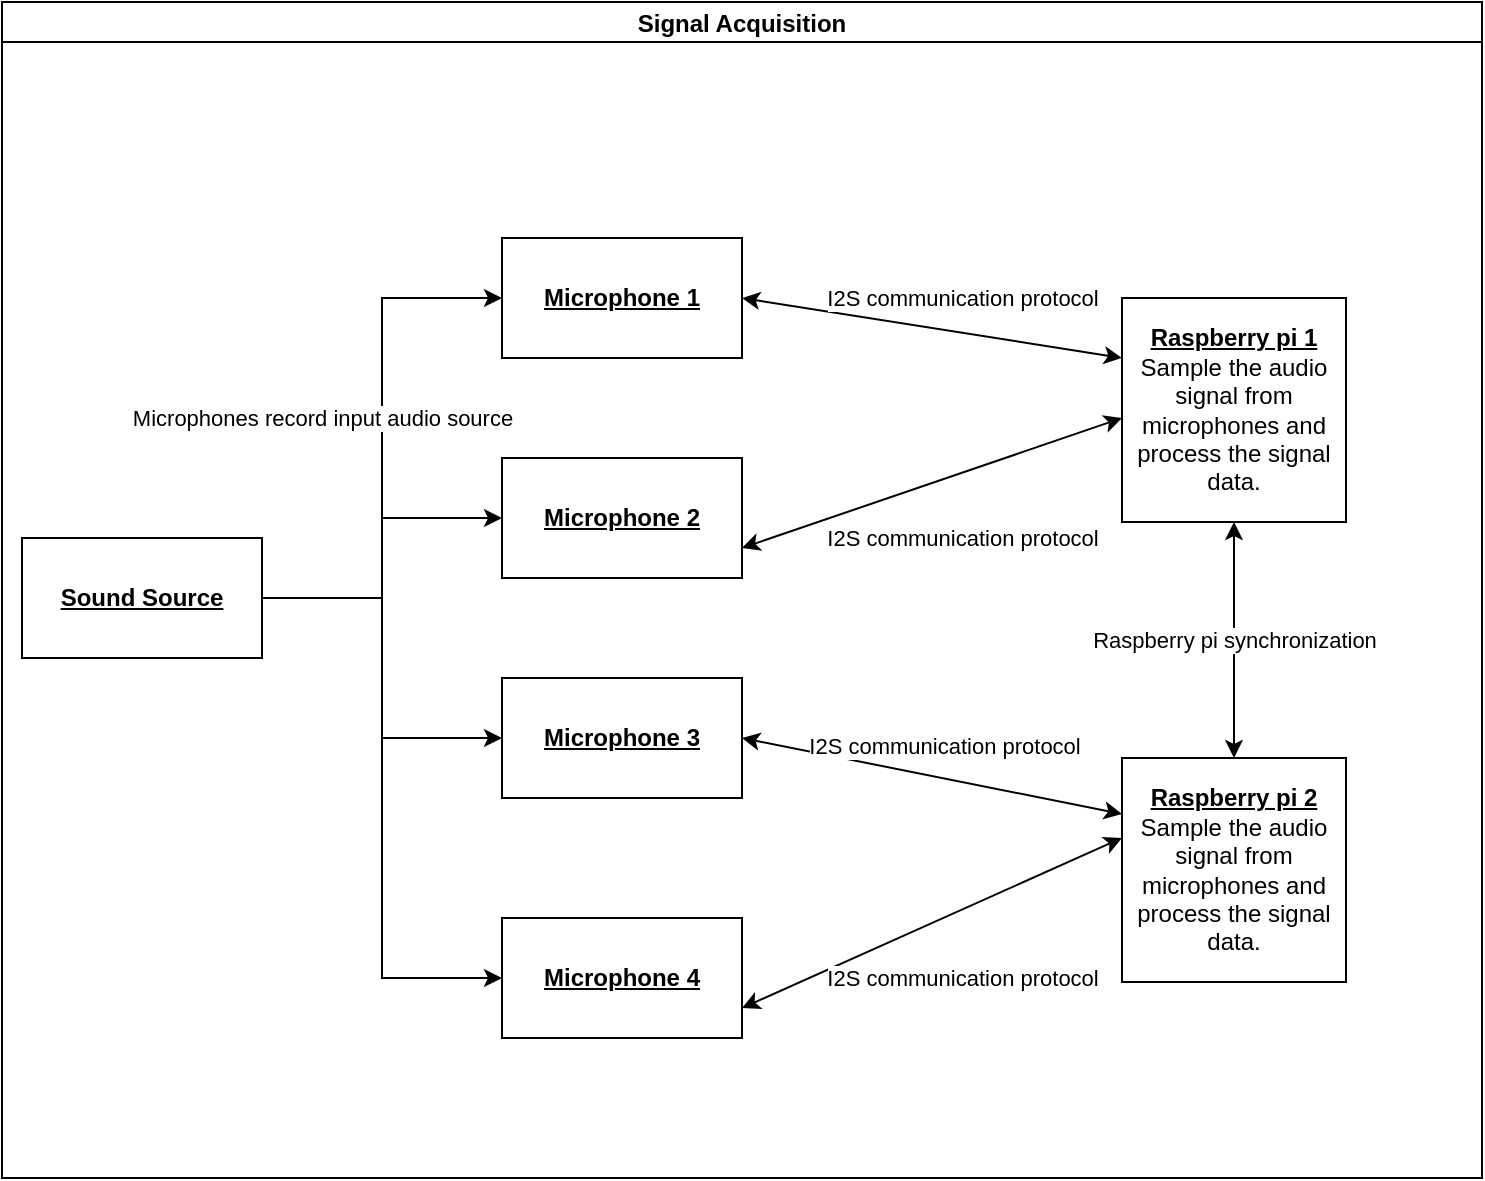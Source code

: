 <mxfile version="21.6.8" type="device">
  <diagram name="Page-1" id="5ZFrOvfBEXKitR5gyk5j">
    <mxGraphModel dx="1050" dy="566" grid="1" gridSize="10" guides="1" tooltips="1" connect="1" arrows="1" fold="1" page="1" pageScale="1" pageWidth="827" pageHeight="1169" math="0" shadow="0">
      <root>
        <mxCell id="0" />
        <mxCell id="1" parent="0" />
        <mxCell id="p9IVrrNGiZ01llipTuJL-26" value="Signal Acquisition" style="swimlane;startSize=20;horizontal=1;containerType=tree;newEdgeStyle={&quot;edgeStyle&quot;:&quot;elbowEdgeStyle&quot;,&quot;startArrow&quot;:&quot;none&quot;,&quot;endArrow&quot;:&quot;none&quot;};" vertex="1" parent="1">
          <mxGeometry x="60" y="162" width="740" height="588" as="geometry" />
        </mxCell>
        <mxCell id="p9IVrrNGiZ01llipTuJL-1" value="&lt;b&gt;&lt;u&gt;Microphone 1&lt;/u&gt;&lt;/b&gt;" style="rounded=0;whiteSpace=wrap;html=1;" vertex="1" parent="p9IVrrNGiZ01llipTuJL-26">
          <mxGeometry x="250" y="118" width="120" height="60" as="geometry" />
        </mxCell>
        <mxCell id="p9IVrrNGiZ01llipTuJL-2" value="&lt;b&gt;&lt;u&gt;Microphone 2&lt;/u&gt;&lt;/b&gt;" style="rounded=0;whiteSpace=wrap;html=1;" vertex="1" parent="p9IVrrNGiZ01llipTuJL-26">
          <mxGeometry x="250" y="228" width="120" height="60" as="geometry" />
        </mxCell>
        <mxCell id="p9IVrrNGiZ01llipTuJL-3" value="&lt;b&gt;&lt;u&gt;Microphone 4&lt;/u&gt;&lt;/b&gt;" style="rounded=0;whiteSpace=wrap;html=1;" vertex="1" parent="p9IVrrNGiZ01llipTuJL-26">
          <mxGeometry x="250" y="458" width="120" height="60" as="geometry" />
        </mxCell>
        <mxCell id="p9IVrrNGiZ01llipTuJL-4" value="&lt;b&gt;&lt;u&gt;Microphone 3&lt;/u&gt;&lt;/b&gt;" style="rounded=0;whiteSpace=wrap;html=1;" vertex="1" parent="p9IVrrNGiZ01llipTuJL-26">
          <mxGeometry x="250" y="338" width="120" height="60" as="geometry" />
        </mxCell>
        <mxCell id="p9IVrrNGiZ01llipTuJL-5" value="&lt;b&gt;&lt;u&gt;Raspberry pi 1&lt;/u&gt;&lt;/b&gt;&lt;br&gt;Sample the audio signal from microphones and process the signal data." style="whiteSpace=wrap;html=1;aspect=fixed;" vertex="1" parent="p9IVrrNGiZ01llipTuJL-26">
          <mxGeometry x="560" y="148" width="112" height="112" as="geometry" />
        </mxCell>
        <mxCell id="p9IVrrNGiZ01llipTuJL-6" value="&lt;b&gt;&lt;u&gt;Raspberry pi 2&lt;/u&gt;&lt;/b&gt;&lt;br&gt;Sample the audio signal from microphones and process the signal data." style="whiteSpace=wrap;html=1;aspect=fixed;" vertex="1" parent="p9IVrrNGiZ01llipTuJL-26">
          <mxGeometry x="560" y="378" width="112" height="112" as="geometry" />
        </mxCell>
        <mxCell id="p9IVrrNGiZ01llipTuJL-8" value="I2S communication protocol" style="endArrow=classic;startArrow=classic;html=1;rounded=0;exitX=1;exitY=0.5;exitDx=0;exitDy=0;" edge="1" parent="p9IVrrNGiZ01llipTuJL-26" source="p9IVrrNGiZ01llipTuJL-1">
          <mxGeometry x="0.13" y="17" width="50" height="50" relative="1" as="geometry">
            <mxPoint x="510" y="228" as="sourcePoint" />
            <mxPoint x="560" y="178" as="targetPoint" />
            <mxPoint as="offset" />
          </mxGeometry>
        </mxCell>
        <mxCell id="p9IVrrNGiZ01llipTuJL-9" value="I2S communication protocol" style="endArrow=classic;startArrow=classic;html=1;rounded=0;exitX=1;exitY=0.75;exitDx=0;exitDy=0;entryX=0;entryY=0.5;entryDx=0;entryDy=0;" edge="1" parent="p9IVrrNGiZ01llipTuJL-26">
          <mxGeometry x="0.024" y="-31" width="50" height="50" relative="1" as="geometry">
            <mxPoint x="370" y="503" as="sourcePoint" />
            <mxPoint x="560" y="418" as="targetPoint" />
            <mxPoint as="offset" />
          </mxGeometry>
        </mxCell>
        <mxCell id="p9IVrrNGiZ01llipTuJL-10" value="I2S communication protocol" style="endArrow=classic;startArrow=classic;html=1;rounded=0;exitX=1;exitY=0.75;exitDx=0;exitDy=0;" edge="1" parent="p9IVrrNGiZ01llipTuJL-26" source="p9IVrrNGiZ01llipTuJL-2">
          <mxGeometry x="0.053" y="-31" width="50" height="50" relative="1" as="geometry">
            <mxPoint x="370" y="178" as="sourcePoint" />
            <mxPoint x="560" y="208" as="targetPoint" />
            <mxPoint as="offset" />
          </mxGeometry>
        </mxCell>
        <mxCell id="p9IVrrNGiZ01llipTuJL-16" value="Raspberry pi synchronization" style="endArrow=classic;startArrow=classic;html=1;rounded=0;entryX=0.5;entryY=1;entryDx=0;entryDy=0;exitX=0.5;exitY=0;exitDx=0;exitDy=0;" edge="1" parent="p9IVrrNGiZ01llipTuJL-26" source="p9IVrrNGiZ01llipTuJL-6" target="p9IVrrNGiZ01llipTuJL-5">
          <mxGeometry width="50" height="50" relative="1" as="geometry">
            <mxPoint x="570" y="348" as="sourcePoint" />
            <mxPoint x="620" y="298" as="targetPoint" />
          </mxGeometry>
        </mxCell>
        <mxCell id="p9IVrrNGiZ01llipTuJL-19" value="I2S communication protocol" style="endArrow=classic;startArrow=classic;html=1;rounded=0;exitX=1;exitY=0.5;exitDx=0;exitDy=0;entryX=0;entryY=0.25;entryDx=0;entryDy=0;" edge="1" parent="p9IVrrNGiZ01llipTuJL-26" source="p9IVrrNGiZ01llipTuJL-4" target="p9IVrrNGiZ01llipTuJL-6">
          <mxGeometry x="0.027" y="16" width="50" height="50" relative="1" as="geometry">
            <mxPoint x="560" y="398" as="sourcePoint" />
            <mxPoint x="610" y="348" as="targetPoint" />
            <Array as="points" />
            <mxPoint as="offset" />
          </mxGeometry>
        </mxCell>
        <mxCell id="p9IVrrNGiZ01llipTuJL-37" style="edgeStyle=orthogonalEdgeStyle;rounded=0;orthogonalLoop=1;jettySize=auto;html=1;entryX=0;entryY=0.5;entryDx=0;entryDy=0;" edge="1" parent="p9IVrrNGiZ01llipTuJL-26" source="p9IVrrNGiZ01llipTuJL-34" target="p9IVrrNGiZ01llipTuJL-1">
          <mxGeometry relative="1" as="geometry" />
        </mxCell>
        <mxCell id="p9IVrrNGiZ01llipTuJL-38" value="Microphones record input audio source" style="edgeStyle=orthogonalEdgeStyle;rounded=0;orthogonalLoop=1;jettySize=auto;html=1;exitX=1;exitY=0.5;exitDx=0;exitDy=0;exitPerimeter=0;" edge="1" parent="p9IVrrNGiZ01llipTuJL-26" source="p9IVrrNGiZ01llipTuJL-34" target="p9IVrrNGiZ01llipTuJL-2">
          <mxGeometry x="0.25" y="58" relative="1" as="geometry">
            <mxPoint x="-30" y="8" as="offset" />
          </mxGeometry>
        </mxCell>
        <mxCell id="p9IVrrNGiZ01llipTuJL-39" style="edgeStyle=orthogonalEdgeStyle;rounded=0;orthogonalLoop=1;jettySize=auto;html=1;exitX=1;exitY=0.5;exitDx=0;exitDy=0;entryX=0;entryY=0.5;entryDx=0;entryDy=0;" edge="1" parent="p9IVrrNGiZ01llipTuJL-26" source="p9IVrrNGiZ01llipTuJL-34" target="p9IVrrNGiZ01llipTuJL-4">
          <mxGeometry relative="1" as="geometry" />
        </mxCell>
        <mxCell id="p9IVrrNGiZ01llipTuJL-40" style="edgeStyle=orthogonalEdgeStyle;rounded=0;orthogonalLoop=1;jettySize=auto;html=1;exitX=1;exitY=0.5;exitDx=0;exitDy=0;entryX=0;entryY=0.5;entryDx=0;entryDy=0;" edge="1" parent="p9IVrrNGiZ01llipTuJL-26" source="p9IVrrNGiZ01llipTuJL-34" target="p9IVrrNGiZ01llipTuJL-3">
          <mxGeometry relative="1" as="geometry" />
        </mxCell>
        <mxCell id="p9IVrrNGiZ01llipTuJL-34" value="&lt;b&gt;&lt;u&gt;Sound Source&lt;/u&gt;&lt;/b&gt;" style="rounded=0;whiteSpace=wrap;html=1;" vertex="1" parent="p9IVrrNGiZ01llipTuJL-26">
          <mxGeometry x="10" y="268" width="120" height="60" as="geometry" />
        </mxCell>
      </root>
    </mxGraphModel>
  </diagram>
</mxfile>
